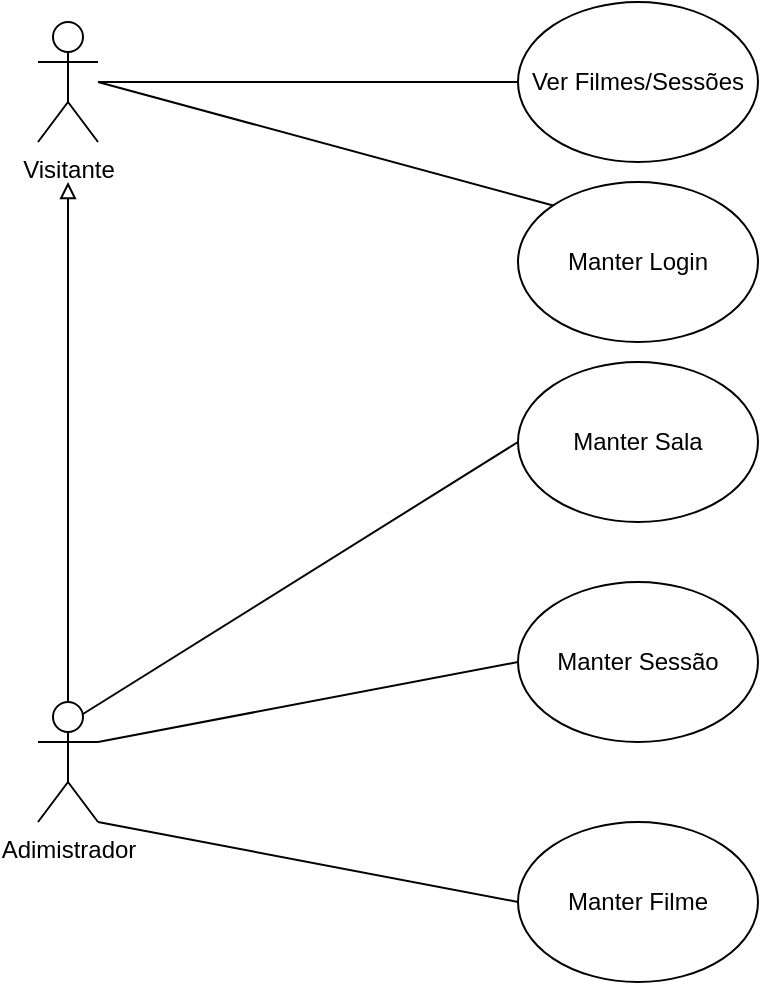 <mxfile>
    <diagram id="yq2--IPQEZrDeG1OzQnC" name="Use Case">
        <mxGraphModel dx="1711" dy="611" grid="1" gridSize="10" guides="1" tooltips="1" connect="1" arrows="1" fold="1" page="1" pageScale="1" pageWidth="827" pageHeight="1169" math="0" shadow="0">
            <root>
                <mxCell id="0"/>
                <mxCell id="1" parent="0"/>
                <mxCell id="2" value="Visitante" style="shape=umlActor;verticalLabelPosition=bottom;verticalAlign=top;html=1;outlineConnect=0;" parent="1" vertex="1">
                    <mxGeometry x="160" y="60" width="30" height="60" as="geometry"/>
                </mxCell>
                <mxCell id="RaQl5tJyYjLQCv7SZyj3-41" style="edgeStyle=none;html=1;exitX=0.75;exitY=0.1;exitDx=0;exitDy=0;exitPerimeter=0;entryX=0;entryY=0.5;entryDx=0;entryDy=0;shadow=0;endArrow=none;endFill=0;strokeColor=default;" parent="1" source="6" target="19" edge="1">
                    <mxGeometry relative="1" as="geometry"/>
                </mxCell>
                <mxCell id="RaQl5tJyYjLQCv7SZyj3-42" style="edgeStyle=none;html=1;exitX=1;exitY=1;exitDx=0;exitDy=0;exitPerimeter=0;entryX=0;entryY=0.5;entryDx=0;entryDy=0;shadow=0;endArrow=none;endFill=0;strokeColor=default;" parent="1" source="6" target="20" edge="1">
                    <mxGeometry relative="1" as="geometry"/>
                </mxCell>
                <mxCell id="6" value="Adimistrador" style="shape=umlActor;verticalLabelPosition=bottom;verticalAlign=top;html=1;outlineConnect=0;" parent="1" vertex="1">
                    <mxGeometry x="160" y="400" width="30" height="60" as="geometry"/>
                </mxCell>
                <mxCell id="7" value="Ver Filmes/Sessões" style="ellipse;whiteSpace=wrap;html=1;" parent="1" vertex="1">
                    <mxGeometry x="400" y="50" width="120" height="80" as="geometry"/>
                </mxCell>
                <mxCell id="8" value="" style="endArrow=none;html=1;entryX=0;entryY=0.5;entryDx=0;entryDy=0;" parent="1" source="2" edge="1" target="7">
                    <mxGeometry width="50" height="50" relative="1" as="geometry">
                        <mxPoint x="220" y="125" as="sourcePoint"/>
                        <mxPoint x="290" y="90" as="targetPoint"/>
                        <Array as="points"/>
                    </mxGeometry>
                </mxCell>
                <mxCell id="9" value="" style="endArrow=block;html=1;exitX=0.5;exitY=0;exitDx=0;exitDy=0;exitPerimeter=0;strokeColor=default;shadow=0;endFill=0;" parent="1" source="6" edge="1">
                    <mxGeometry width="50" height="50" relative="1" as="geometry">
                        <mxPoint x="170" y="300" as="sourcePoint"/>
                        <mxPoint x="175" y="140" as="targetPoint"/>
                    </mxGeometry>
                </mxCell>
                <mxCell id="16" value="Manter Login" style="ellipse;whiteSpace=wrap;html=1;" parent="1" vertex="1">
                    <mxGeometry x="400" y="140" width="120" height="80" as="geometry"/>
                </mxCell>
                <mxCell id="17" value="" style="endArrow=none;html=1;entryX=0;entryY=0;entryDx=0;entryDy=0;" parent="1" target="16" edge="1">
                    <mxGeometry width="50" height="50" relative="1" as="geometry">
                        <mxPoint x="190" y="90" as="sourcePoint"/>
                        <mxPoint x="260" y="140" as="targetPoint"/>
                    </mxGeometry>
                </mxCell>
                <mxCell id="19" value="Manter Sala" style="ellipse;whiteSpace=wrap;html=1;" parent="1" vertex="1">
                    <mxGeometry x="400" y="230" width="120" height="80" as="geometry"/>
                </mxCell>
                <mxCell id="20" value="Manter Filme" style="ellipse;whiteSpace=wrap;html=1;" parent="1" vertex="1">
                    <mxGeometry x="400" y="460" width="120" height="80" as="geometry"/>
                </mxCell>
                <mxCell id="21" value="Manter Sessão" style="ellipse;whiteSpace=wrap;html=1;" parent="1" vertex="1">
                    <mxGeometry x="400" y="340" width="120" height="80" as="geometry"/>
                </mxCell>
                <mxCell id="22" value="" style="endArrow=none;html=1;entryX=0;entryY=0.5;entryDx=0;entryDy=0;exitX=1;exitY=0.333;exitDx=0;exitDy=0;exitPerimeter=0;" parent="1" source="6" target="21" edge="1">
                    <mxGeometry width="50" height="50" relative="1" as="geometry">
                        <mxPoint x="180" y="470" as="sourcePoint"/>
                        <mxPoint x="230" y="420" as="targetPoint"/>
                    </mxGeometry>
                </mxCell>
            </root>
        </mxGraphModel>
    </diagram>
</mxfile>